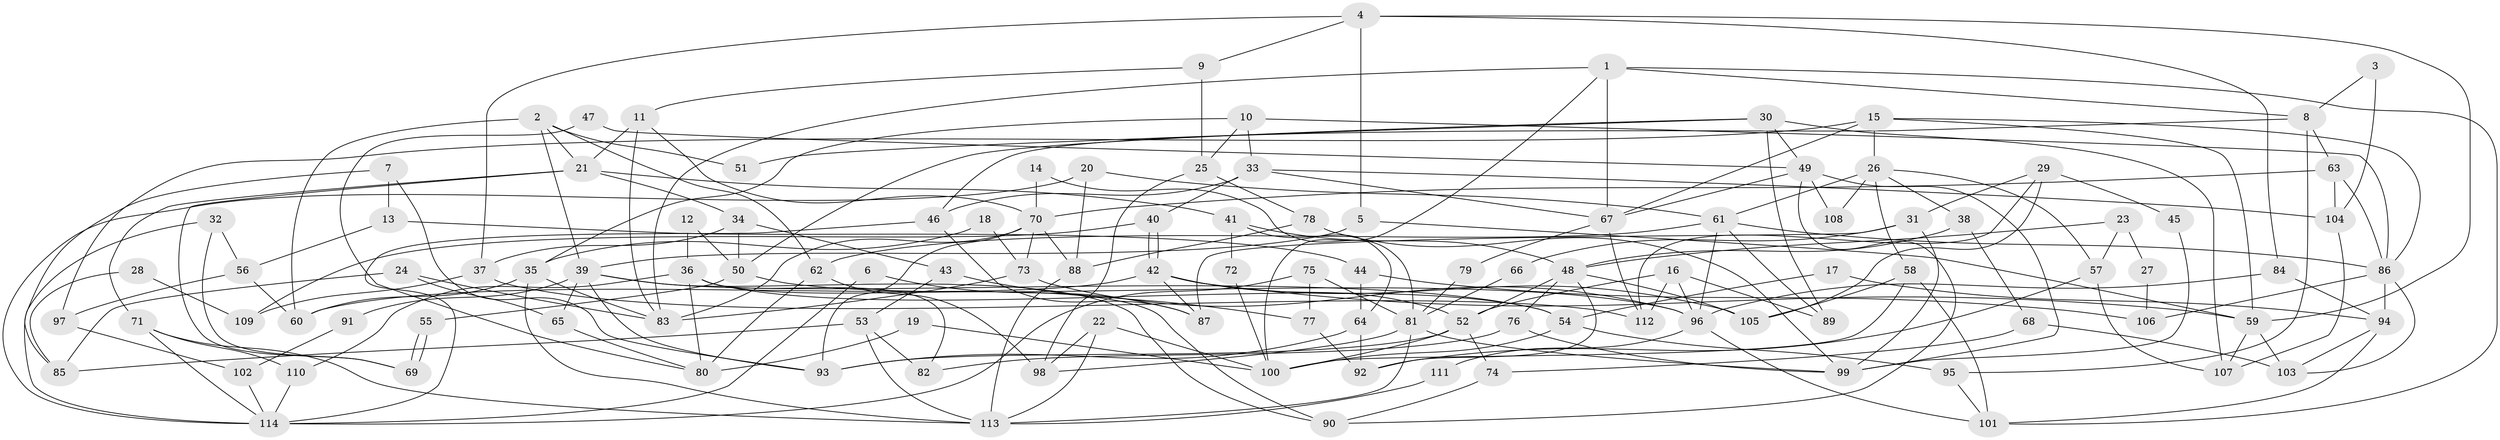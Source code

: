 // coarse degree distribution, {4: 0.2898550724637681, 8: 0.07246376811594203, 7: 0.10144927536231885, 3: 0.13043478260869565, 5: 0.10144927536231885, 6: 0.11594202898550725, 2: 0.10144927536231885, 9: 0.057971014492753624, 11: 0.014492753623188406, 10: 0.014492753623188406}
// Generated by graph-tools (version 1.1) at 2025/37/03/04/25 23:37:08]
// undirected, 114 vertices, 228 edges
graph export_dot {
  node [color=gray90,style=filled];
  1;
  2;
  3;
  4;
  5;
  6;
  7;
  8;
  9;
  10;
  11;
  12;
  13;
  14;
  15;
  16;
  17;
  18;
  19;
  20;
  21;
  22;
  23;
  24;
  25;
  26;
  27;
  28;
  29;
  30;
  31;
  32;
  33;
  34;
  35;
  36;
  37;
  38;
  39;
  40;
  41;
  42;
  43;
  44;
  45;
  46;
  47;
  48;
  49;
  50;
  51;
  52;
  53;
  54;
  55;
  56;
  57;
  58;
  59;
  60;
  61;
  62;
  63;
  64;
  65;
  66;
  67;
  68;
  69;
  70;
  71;
  72;
  73;
  74;
  75;
  76;
  77;
  78;
  79;
  80;
  81;
  82;
  83;
  84;
  85;
  86;
  87;
  88;
  89;
  90;
  91;
  92;
  93;
  94;
  95;
  96;
  97;
  98;
  99;
  100;
  101;
  102;
  103;
  104;
  105;
  106;
  107;
  108;
  109;
  110;
  111;
  112;
  113;
  114;
  1 -- 101;
  1 -- 83;
  1 -- 8;
  1 -- 67;
  1 -- 100;
  2 -- 62;
  2 -- 39;
  2 -- 21;
  2 -- 51;
  2 -- 60;
  3 -- 104;
  3 -- 8;
  4 -- 5;
  4 -- 9;
  4 -- 37;
  4 -- 59;
  4 -- 84;
  5 -- 39;
  5 -- 59;
  6 -- 87;
  6 -- 114;
  7 -- 85;
  7 -- 93;
  7 -- 13;
  8 -- 63;
  8 -- 46;
  8 -- 95;
  9 -- 11;
  9 -- 25;
  10 -- 33;
  10 -- 35;
  10 -- 25;
  10 -- 86;
  11 -- 70;
  11 -- 21;
  11 -- 83;
  12 -- 50;
  12 -- 36;
  13 -- 56;
  13 -- 44;
  14 -- 81;
  14 -- 70;
  15 -- 59;
  15 -- 86;
  15 -- 26;
  15 -- 67;
  15 -- 97;
  16 -- 96;
  16 -- 52;
  16 -- 89;
  16 -- 112;
  17 -- 54;
  17 -- 94;
  18 -- 73;
  18 -- 35;
  19 -- 100;
  19 -- 80;
  20 -- 61;
  20 -- 114;
  20 -- 88;
  21 -- 71;
  21 -- 34;
  21 -- 41;
  21 -- 69;
  22 -- 100;
  22 -- 98;
  22 -- 113;
  23 -- 57;
  23 -- 48;
  23 -- 27;
  24 -- 65;
  24 -- 83;
  24 -- 85;
  25 -- 78;
  25 -- 98;
  26 -- 58;
  26 -- 38;
  26 -- 57;
  26 -- 61;
  26 -- 108;
  27 -- 106;
  28 -- 85;
  28 -- 109;
  29 -- 31;
  29 -- 112;
  29 -- 45;
  29 -- 105;
  30 -- 89;
  30 -- 49;
  30 -- 50;
  30 -- 51;
  30 -- 107;
  31 -- 87;
  31 -- 99;
  31 -- 66;
  32 -- 69;
  32 -- 114;
  32 -- 56;
  33 -- 67;
  33 -- 104;
  33 -- 40;
  33 -- 46;
  34 -- 37;
  34 -- 43;
  34 -- 50;
  35 -- 60;
  35 -- 83;
  35 -- 113;
  36 -- 54;
  36 -- 90;
  36 -- 80;
  36 -- 82;
  36 -- 110;
  37 -- 112;
  37 -- 109;
  38 -- 48;
  38 -- 68;
  39 -- 93;
  39 -- 54;
  39 -- 65;
  39 -- 90;
  39 -- 91;
  40 -- 42;
  40 -- 42;
  40 -- 109;
  41 -- 48;
  41 -- 64;
  41 -- 72;
  42 -- 59;
  42 -- 52;
  42 -- 60;
  42 -- 87;
  42 -- 105;
  43 -- 53;
  43 -- 77;
  44 -- 64;
  44 -- 106;
  45 -- 99;
  46 -- 87;
  46 -- 114;
  47 -- 80;
  47 -- 49;
  48 -- 92;
  48 -- 105;
  48 -- 52;
  48 -- 76;
  49 -- 67;
  49 -- 90;
  49 -- 99;
  49 -- 108;
  50 -- 55;
  50 -- 96;
  52 -- 74;
  52 -- 93;
  52 -- 100;
  53 -- 82;
  53 -- 113;
  53 -- 85;
  54 -- 95;
  54 -- 100;
  55 -- 69;
  55 -- 69;
  56 -- 60;
  56 -- 97;
  57 -- 107;
  57 -- 92;
  58 -- 105;
  58 -- 100;
  58 -- 101;
  59 -- 103;
  59 -- 107;
  61 -- 96;
  61 -- 62;
  61 -- 86;
  61 -- 89;
  62 -- 98;
  62 -- 80;
  63 -- 86;
  63 -- 70;
  63 -- 104;
  64 -- 93;
  64 -- 92;
  65 -- 80;
  66 -- 81;
  67 -- 79;
  67 -- 112;
  68 -- 103;
  68 -- 74;
  70 -- 88;
  70 -- 83;
  70 -- 73;
  70 -- 93;
  71 -- 113;
  71 -- 114;
  71 -- 110;
  72 -- 100;
  73 -- 96;
  73 -- 83;
  74 -- 90;
  75 -- 77;
  75 -- 114;
  75 -- 81;
  76 -- 99;
  76 -- 82;
  77 -- 92;
  78 -- 99;
  78 -- 88;
  79 -- 81;
  81 -- 113;
  81 -- 98;
  81 -- 99;
  84 -- 94;
  84 -- 96;
  86 -- 94;
  86 -- 103;
  86 -- 106;
  88 -- 113;
  91 -- 102;
  94 -- 101;
  94 -- 103;
  95 -- 101;
  96 -- 101;
  96 -- 111;
  97 -- 102;
  102 -- 114;
  104 -- 107;
  110 -- 114;
  111 -- 113;
}
